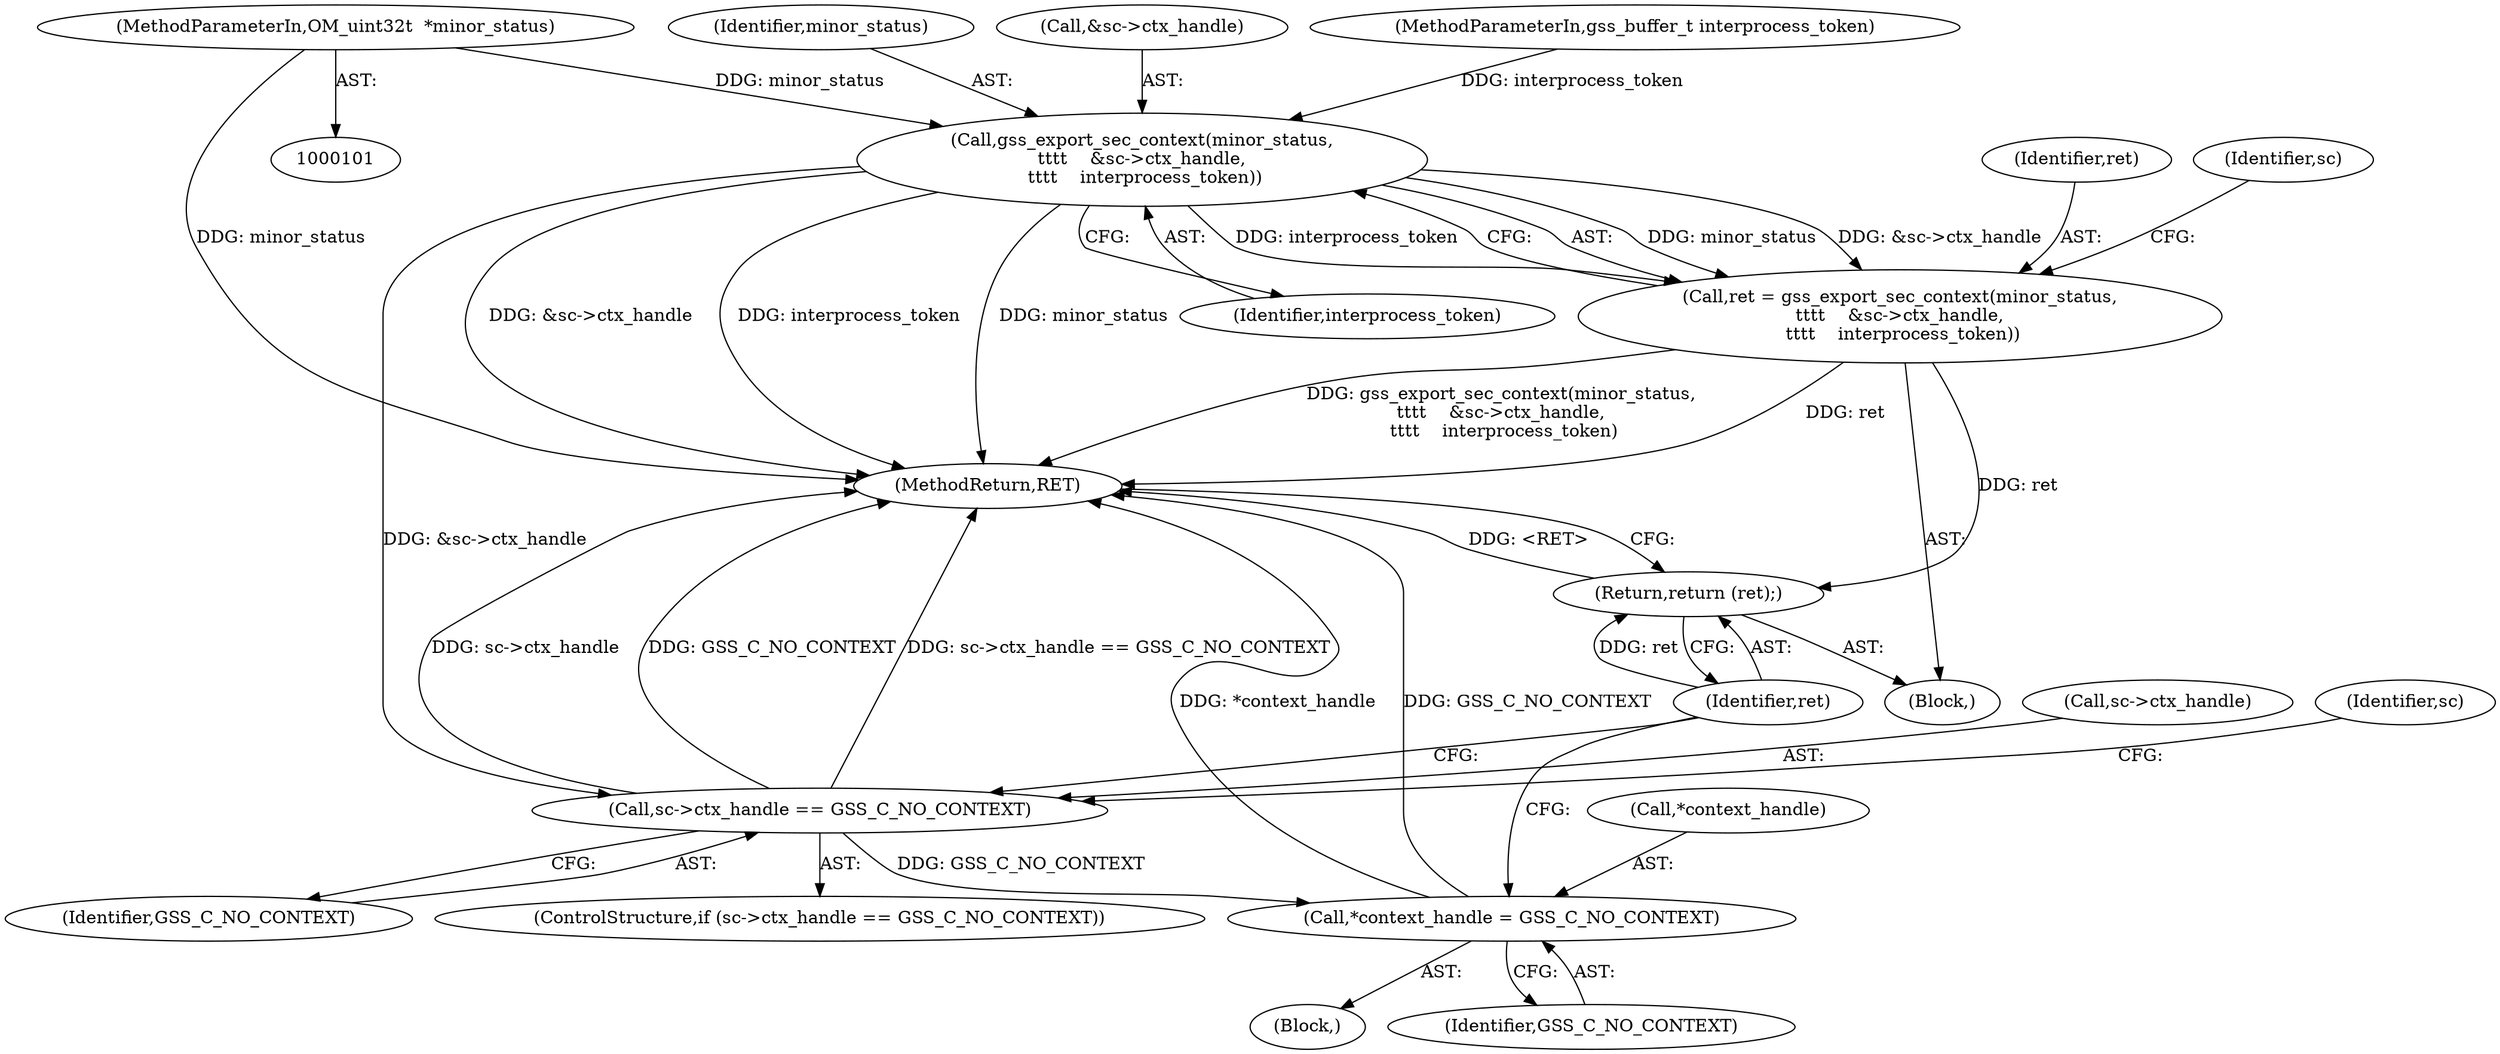 digraph "0_krb5_b51b33f2bc5d1497ddf5bd107f791c101695000d_7@pointer" {
"1000102" [label="(MethodParameterIn,OM_uint32\t  *minor_status)"];
"1000123" [label="(Call,gss_export_sec_context(minor_status,\n\t\t\t\t    &sc->ctx_handle,\n \t\t\t\t    interprocess_token))"];
"1000121" [label="(Call,ret = gss_export_sec_context(minor_status,\n\t\t\t\t    &sc->ctx_handle,\n \t\t\t\t    interprocess_token))"];
"1000144" [label="(Return,return (ret);)"];
"1000131" [label="(Call,sc->ctx_handle == GSS_C_NO_CONTEXT)"];
"1000140" [label="(Call,*context_handle = GSS_C_NO_CONTEXT)"];
"1000105" [label="(Block,)"];
"1000123" [label="(Call,gss_export_sec_context(minor_status,\n\t\t\t\t    &sc->ctx_handle,\n \t\t\t\t    interprocess_token))"];
"1000130" [label="(ControlStructure,if (sc->ctx_handle == GSS_C_NO_CONTEXT))"];
"1000146" [label="(MethodReturn,RET)"];
"1000131" [label="(Call,sc->ctx_handle == GSS_C_NO_CONTEXT)"];
"1000145" [label="(Identifier,ret)"];
"1000140" [label="(Call,*context_handle = GSS_C_NO_CONTEXT)"];
"1000122" [label="(Identifier,ret)"];
"1000144" [label="(Return,return (ret);)"];
"1000124" [label="(Identifier,minor_status)"];
"1000136" [label="(Block,)"];
"1000143" [label="(Identifier,GSS_C_NO_CONTEXT)"];
"1000125" [label="(Call,&sc->ctx_handle)"];
"1000132" [label="(Call,sc->ctx_handle)"];
"1000135" [label="(Identifier,GSS_C_NO_CONTEXT)"];
"1000141" [label="(Call,*context_handle)"];
"1000129" [label="(Identifier,interprocess_token)"];
"1000104" [label="(MethodParameterIn,gss_buffer_t interprocess_token)"];
"1000133" [label="(Identifier,sc)"];
"1000139" [label="(Identifier,sc)"];
"1000121" [label="(Call,ret = gss_export_sec_context(minor_status,\n\t\t\t\t    &sc->ctx_handle,\n \t\t\t\t    interprocess_token))"];
"1000102" [label="(MethodParameterIn,OM_uint32\t  *minor_status)"];
"1000102" -> "1000101"  [label="AST: "];
"1000102" -> "1000146"  [label="DDG: minor_status"];
"1000102" -> "1000123"  [label="DDG: minor_status"];
"1000123" -> "1000121"  [label="AST: "];
"1000123" -> "1000129"  [label="CFG: "];
"1000124" -> "1000123"  [label="AST: "];
"1000125" -> "1000123"  [label="AST: "];
"1000129" -> "1000123"  [label="AST: "];
"1000121" -> "1000123"  [label="CFG: "];
"1000123" -> "1000146"  [label="DDG: &sc->ctx_handle"];
"1000123" -> "1000146"  [label="DDG: interprocess_token"];
"1000123" -> "1000146"  [label="DDG: minor_status"];
"1000123" -> "1000121"  [label="DDG: minor_status"];
"1000123" -> "1000121"  [label="DDG: &sc->ctx_handle"];
"1000123" -> "1000121"  [label="DDG: interprocess_token"];
"1000104" -> "1000123"  [label="DDG: interprocess_token"];
"1000123" -> "1000131"  [label="DDG: &sc->ctx_handle"];
"1000121" -> "1000105"  [label="AST: "];
"1000122" -> "1000121"  [label="AST: "];
"1000133" -> "1000121"  [label="CFG: "];
"1000121" -> "1000146"  [label="DDG: gss_export_sec_context(minor_status,\n\t\t\t\t    &sc->ctx_handle,\n \t\t\t\t    interprocess_token)"];
"1000121" -> "1000146"  [label="DDG: ret"];
"1000121" -> "1000144"  [label="DDG: ret"];
"1000144" -> "1000105"  [label="AST: "];
"1000144" -> "1000145"  [label="CFG: "];
"1000145" -> "1000144"  [label="AST: "];
"1000146" -> "1000144"  [label="CFG: "];
"1000144" -> "1000146"  [label="DDG: <RET>"];
"1000145" -> "1000144"  [label="DDG: ret"];
"1000131" -> "1000130"  [label="AST: "];
"1000131" -> "1000135"  [label="CFG: "];
"1000132" -> "1000131"  [label="AST: "];
"1000135" -> "1000131"  [label="AST: "];
"1000139" -> "1000131"  [label="CFG: "];
"1000145" -> "1000131"  [label="CFG: "];
"1000131" -> "1000146"  [label="DDG: sc->ctx_handle"];
"1000131" -> "1000146"  [label="DDG: GSS_C_NO_CONTEXT"];
"1000131" -> "1000146"  [label="DDG: sc->ctx_handle == GSS_C_NO_CONTEXT"];
"1000131" -> "1000140"  [label="DDG: GSS_C_NO_CONTEXT"];
"1000140" -> "1000136"  [label="AST: "];
"1000140" -> "1000143"  [label="CFG: "];
"1000141" -> "1000140"  [label="AST: "];
"1000143" -> "1000140"  [label="AST: "];
"1000145" -> "1000140"  [label="CFG: "];
"1000140" -> "1000146"  [label="DDG: *context_handle"];
"1000140" -> "1000146"  [label="DDG: GSS_C_NO_CONTEXT"];
}
